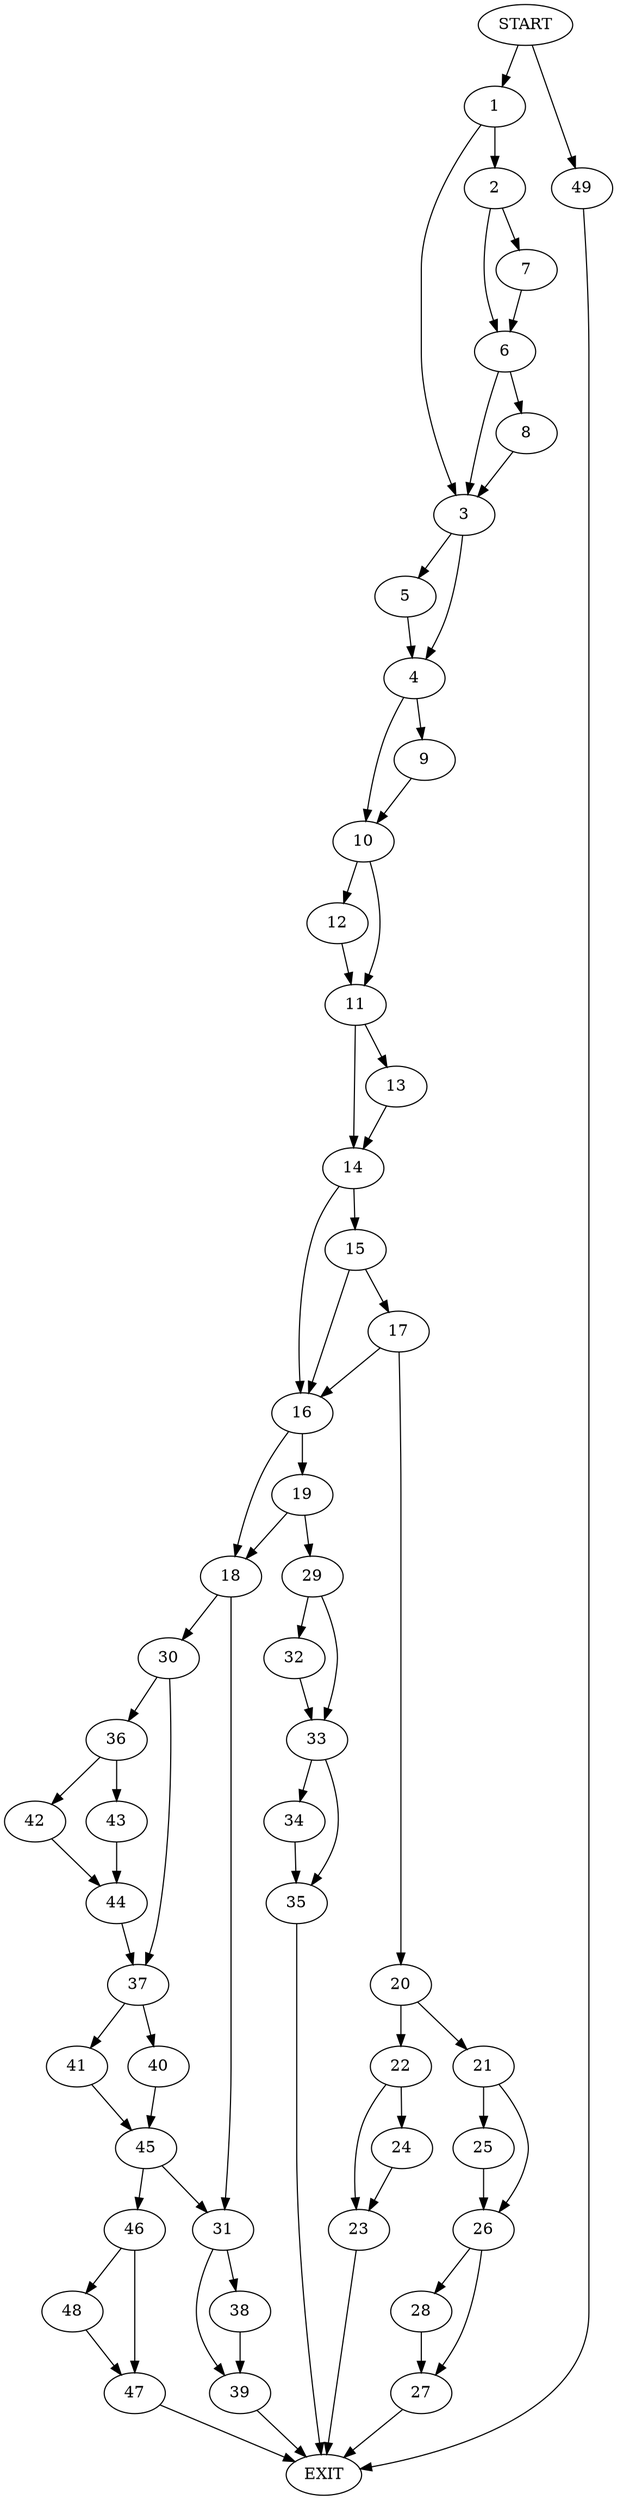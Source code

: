 digraph {
0 [label="START"]
50 [label="EXIT"]
0 -> 1
1 -> 2
1 -> 3
3 -> 4
3 -> 5
2 -> 6
2 -> 7
6 -> 8
6 -> 3
7 -> 6
8 -> 3
4 -> 9
4 -> 10
5 -> 4
9 -> 10
10 -> 11
10 -> 12
11 -> 13
11 -> 14
12 -> 11
13 -> 14
14 -> 15
14 -> 16
15 -> 17
15 -> 16
16 -> 18
16 -> 19
17 -> 20
17 -> 16
20 -> 21
20 -> 22
22 -> 23
22 -> 24
21 -> 25
21 -> 26
23 -> 50
24 -> 23
25 -> 26
26 -> 27
26 -> 28
28 -> 27
27 -> 50
19 -> 18
19 -> 29
18 -> 30
18 -> 31
29 -> 32
29 -> 33
33 -> 34
33 -> 35
32 -> 33
35 -> 50
34 -> 35
30 -> 36
30 -> 37
31 -> 38
31 -> 39
37 -> 40
37 -> 41
36 -> 42
36 -> 43
43 -> 44
42 -> 44
44 -> 37
40 -> 45
41 -> 45
45 -> 46
45 -> 31
46 -> 47
46 -> 48
48 -> 47
47 -> 50
38 -> 39
39 -> 50
0 -> 49
49 -> 50
}
